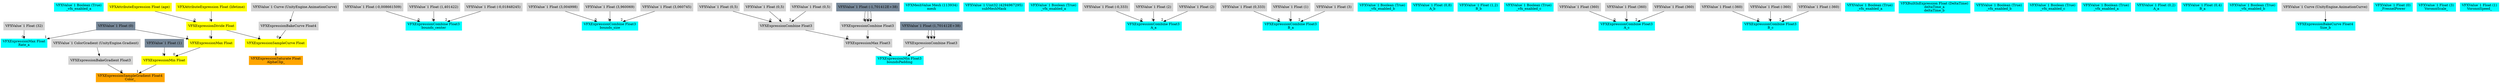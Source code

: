 digraph G {
node0 [shape="box" color="cyan" style="filled" label="VFXValue`1 Boolean (True)
_vfx_enabled_a"]
node1 [shape="box" color="cyan" style="filled" label="VFXExpressionMax Float
Rate_a"]
node2 [shape="box" color="lightgray" style="filled" label="VFXValue`1 Float (32)"]
node3 [shape="box" color="lightslategray" style="filled" label="VFXValue`1 Float (0)"]
node4 [shape="box" color="cyan" style="filled" label="VFXExpressionCombine Float3
bounds_center"]
node5 [shape="box" color="lightgray" style="filled" label="VFXValue`1 Float (-0,008661509)"]
node6 [shape="box" color="lightgray" style="filled" label="VFXValue`1 Float (1,401422)"]
node7 [shape="box" color="lightgray" style="filled" label="VFXValue`1 Float (-0,01848245)"]
node8 [shape="box" color="cyan" style="filled" label="VFXExpressionCombine Float3
bounds_size"]
node9 [shape="box" color="lightgray" style="filled" label="VFXValue`1 Float (3,004998)"]
node10 [shape="box" color="lightgray" style="filled" label="VFXValue`1 Float (3,960069)"]
node11 [shape="box" color="lightgray" style="filled" label="VFXValue`1 Float (3,060745)"]
node12 [shape="box" color="cyan" style="filled" label="VFXExpressionMin Float3
boundsPadding"]
node13 [shape="box" color="lightgray" style="filled" label="VFXExpressionMax Float3"]
node14 [shape="box" color="lightgray" style="filled" label="VFXExpressionCombine Float3"]
node15 [shape="box" color="lightgray" style="filled" label="VFXValue`1 Float (0,5)"]
node16 [shape="box" color="lightgray" style="filled" label="VFXValue`1 Float (0,5)"]
node17 [shape="box" color="lightgray" style="filled" label="VFXValue`1 Float (0,5)"]
node18 [shape="box" color="lightgray" style="filled" label="VFXExpressionCombine Float3"]
node19 [shape="box" color="lightslategray" style="filled" label="VFXValue`1 Float (-1,701412E+38)"]
node20 [shape="box" color="lightgray" style="filled" label="VFXExpressionCombine Float3"]
node21 [shape="box" color="lightslategray" style="filled" label="VFXValue`1 Float (1,701412E+38)"]
node22 [shape="box" color="cyan" style="filled" label="VFXMeshValue Mesh (113934)
mesh"]
node23 [shape="box" color="cyan" style="filled" label="VFXValue`1 Uint32 (4294967295)
subMeshMask"]
node24 [shape="box" color="cyan" style="filled" label="VFXValue`1 Boolean (True)
_vfx_enabled_a"]
node25 [shape="box" color="cyan" style="filled" label="VFXExpressionCombine Float3
A_a"]
node26 [shape="box" color="lightgray" style="filled" label="VFXValue`1 Float (-0,333)"]
node27 [shape="box" color="lightgray" style="filled" label="VFXValue`1 Float (2)"]
node28 [shape="box" color="lightgray" style="filled" label="VFXValue`1 Float (2)"]
node29 [shape="box" color="cyan" style="filled" label="VFXExpressionCombine Float3
B_a"]
node30 [shape="box" color="lightgray" style="filled" label="VFXValue`1 Float (0,333)"]
node31 [shape="box" color="lightgray" style="filled" label="VFXValue`1 Float (1)"]
node32 [shape="box" color="lightgray" style="filled" label="VFXValue`1 Float (3)"]
node33 [shape="box" color="cyan" style="filled" label="VFXValue`1 Boolean (True)
_vfx_enabled_b"]
node34 [shape="box" color="cyan" style="filled" label="VFXValue`1 Float (0,8)
A_b"]
node35 [shape="box" color="cyan" style="filled" label="VFXValue`1 Float (1,2)
B_b"]
node36 [shape="box" color="cyan" style="filled" label="VFXValue`1 Boolean (True)
_vfx_enabled_c"]
node37 [shape="box" color="cyan" style="filled" label="VFXExpressionCombine Float3
A_c"]
node38 [shape="box" color="lightgray" style="filled" label="VFXValue`1 Float (360)"]
node39 [shape="box" color="lightgray" style="filled" label="VFXValue`1 Float (360)"]
node40 [shape="box" color="lightgray" style="filled" label="VFXValue`1 Float (360)"]
node41 [shape="box" color="cyan" style="filled" label="VFXExpressionCombine Float3
B_c"]
node42 [shape="box" color="lightgray" style="filled" label="VFXValue`1 Float (-360)"]
node43 [shape="box" color="lightgray" style="filled" label="VFXValue`1 Float (-360)"]
node44 [shape="box" color="lightgray" style="filled" label="VFXValue`1 Float (-360)"]
node45 [shape="box" color="cyan" style="filled" label="VFXValue`1 Boolean (True)
_vfx_enabled_a"]
node46 [shape="box" color="cyan" style="filled" label="VFXBuiltInExpression Float (DeltaTime)
deltaTime_a
deltaTime_b"]
node47 [shape="box" color="cyan" style="filled" label="VFXValue`1 Boolean (True)
_vfx_enabled_b"]
node48 [shape="box" color="cyan" style="filled" label="VFXValue`1 Boolean (True)
_vfx_enabled_c"]
node49 [shape="box" color="cyan" style="filled" label="VFXValue`1 Boolean (True)
_vfx_enabled_a"]
node50 [shape="box" color="cyan" style="filled" label="VFXValue`1 Float (0,2)
A_a"]
node51 [shape="box" color="cyan" style="filled" label="VFXValue`1 Float (0,4)
B_a"]
node52 [shape="box" color="cyan" style="filled" label="VFXValue`1 Boolean (True)
_vfx_enabled_b"]
node53 [shape="box" color="cyan" style="filled" label="VFXExpressionBakeCurve Float4
Size_b"]
node54 [shape="box" color="lightgray" style="filled" label="VFXValue`1 Curve (UnityEngine.AnimationCurve)"]
node55 [shape="box" color="orange" style="filled" label="VFXExpressionSampleGradient Float4
Color_"]
node56 [shape="box" color="lightgray" style="filled" label="VFXExpressionBakeGradient Float3"]
node57 [shape="box" color="lightgray" style="filled" label="VFXValue`1 ColorGradient (UnityEngine.Gradient)"]
node58 [shape="box" color="yellow" style="filled" label="VFXExpressionMin Float"]
node59 [shape="box" color="yellow" style="filled" label="VFXExpressionMax Float"]
node60 [shape="box" color="yellow" style="filled" label="VFXExpressionDivide Float"]
node61 [shape="box" color="yellow" style="filled" label="VFXAttributeExpression Float (age)"]
node62 [shape="box" color="yellow" style="filled" label="VFXAttributeExpression Float (lifetime)"]
node63 [shape="box" color="lightslategray" style="filled" label="VFXValue`1 Float (1)"]
node64 [shape="box" color="cyan" style="filled" label="VFXValue`1 Float (0)
_FresnelPower"]
node65 [shape="box" color="cyan" style="filled" label="VFXValue`1 Float (3)
VoronoiScale_"]
node66 [shape="box" color="cyan" style="filled" label="VFXValue`1 Float (1)
VoronoiSpeed_"]
node67 [shape="box" color="orange" style="filled" label="VFXExpressionSaturate Float
AlphaClip_"]
node68 [shape="box" color="yellow" style="filled" label="VFXExpressionSampleCurve Float"]
node69 [shape="box" color="lightgray" style="filled" label="VFXExpressionBakeCurve Float4"]
node70 [shape="box" color="lightgray" style="filled" label="VFXValue`1 Curve (UnityEngine.AnimationCurve)"]
node2 -> node1 [headlabel="0"]
node3 -> node1 [headlabel="1"]
node5 -> node4 [headlabel="0"]
node6 -> node4 [headlabel="1"]
node7 -> node4 [headlabel="2"]
node9 -> node8 [headlabel="0"]
node10 -> node8 [headlabel="1"]
node11 -> node8 [headlabel="2"]
node13 -> node12 [headlabel="0"]
node20 -> node12 [headlabel="1"]
node14 -> node13 [headlabel="0"]
node18 -> node13 [headlabel="1"]
node15 -> node14 [headlabel="0"]
node16 -> node14 [headlabel="1"]
node17 -> node14 [headlabel="2"]
node19 -> node18 [headlabel="0"]
node19 -> node18 [headlabel="1"]
node19 -> node18 [headlabel="2"]
node21 -> node20 [headlabel="0"]
node21 -> node20 [headlabel="1"]
node21 -> node20 [headlabel="2"]
node26 -> node25 [headlabel="0"]
node27 -> node25 [headlabel="1"]
node28 -> node25 [headlabel="2"]
node30 -> node29 [headlabel="0"]
node31 -> node29 [headlabel="1"]
node32 -> node29 [headlabel="2"]
node38 -> node37 [headlabel="0"]
node39 -> node37 [headlabel="1"]
node40 -> node37 [headlabel="2"]
node42 -> node41 [headlabel="0"]
node43 -> node41 [headlabel="1"]
node44 -> node41 [headlabel="2"]
node54 -> node53 
node56 -> node55 [headlabel="0"]
node58 -> node55 [headlabel="1"]
node57 -> node56 
node59 -> node58 [headlabel="0"]
node63 -> node58 [headlabel="1"]
node60 -> node59 [headlabel="0"]
node3 -> node59 [headlabel="1"]
node61 -> node60 [headlabel="0"]
node62 -> node60 [headlabel="1"]
node68 -> node67 
node69 -> node68 [headlabel="0"]
node60 -> node68 [headlabel="1"]
node70 -> node69 
}
